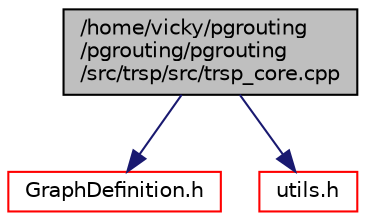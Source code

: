 digraph "/home/vicky/pgrouting/pgrouting/pgrouting/src/trsp/src/trsp_core.cpp"
{
  edge [fontname="Helvetica",fontsize="10",labelfontname="Helvetica",labelfontsize="10"];
  node [fontname="Helvetica",fontsize="10",shape=record];
  Node1 [label="/home/vicky/pgrouting\l/pgrouting/pgrouting\l/src/trsp/src/trsp_core.cpp",height=0.2,width=0.4,color="black", fillcolor="grey75", style="filled" fontcolor="black"];
  Node1 -> Node2 [color="midnightblue",fontsize="10",style="solid",fontname="Helvetica"];
  Node2 [label="GraphDefinition.h",height=0.2,width=0.4,color="red", fillcolor="white", style="filled",URL="$GraphDefinition_8h.html"];
  Node1 -> Node3 [color="midnightblue",fontsize="10",style="solid",fontname="Helvetica"];
  Node3 [label="utils.h",height=0.2,width=0.4,color="red", fillcolor="white", style="filled",URL="$utils_8h.html"];
}
